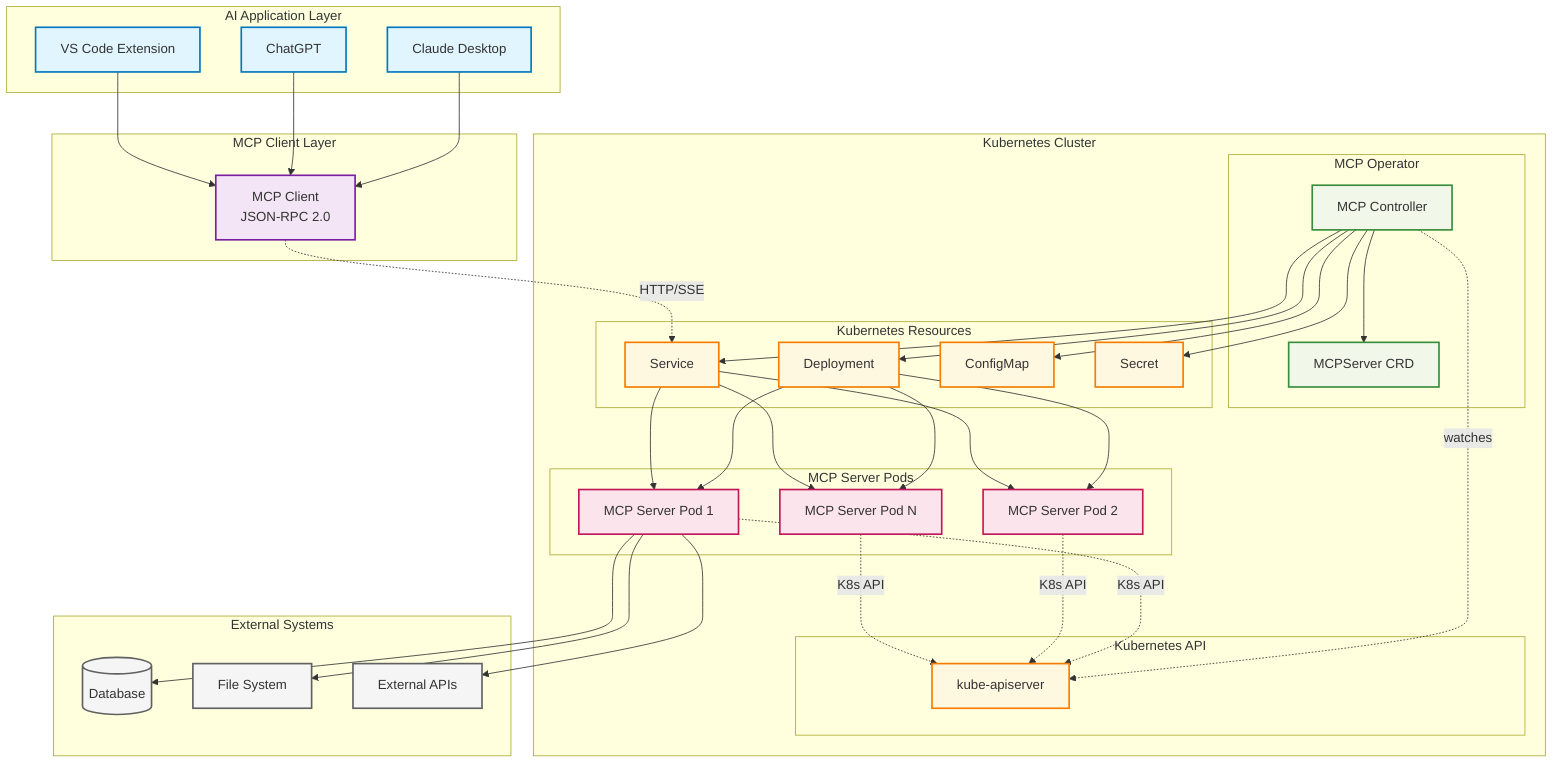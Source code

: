 graph TB
    subgraph "AI Application Layer"
        Claude[Claude Desktop]
        ChatGPT[ChatGPT]
        VSCode[VS Code Extension]
    end
    
    subgraph "MCP Client Layer"
        MCPClient[MCP Client<br/>JSON-RPC 2.0]
    end
    
    subgraph "Kubernetes Cluster"
        subgraph "MCP Operator"
            Controller[MCP Controller]
            CRD[MCPServer CRD]
        end
        
        subgraph "Kubernetes Resources"
            Deployment[Deployment]
            Service[Service]
            ConfigMap[ConfigMap]
            Secret[Secret]
        end
        
        subgraph "MCP Server Pods"
            Pod1[MCP Server Pod 1]
            Pod2[MCP Server Pod 2]
            Pod3[MCP Server Pod N]
        end
        
        subgraph "Kubernetes API"
            APIServer[kube-apiserver]
        end
    end
    
    subgraph "External Systems"
        Database[(Database)]
        FileSystem[File System]
        APIs[External APIs]
    end
    
    %% AI Application to MCP Client connections
    Claude --> MCPClient
    ChatGPT --> MCPClient
    VSCode --> MCPClient
    
    %% MCP Client to Services
    MCPClient -.->|HTTP/SSE| Service
    
    %% Controller relationships
    Controller --> CRD
    Controller --> Deployment
    Controller --> Service
    Controller --> ConfigMap
    Controller --> Secret
    Controller -.->|watches| APIServer
    
    %% Deployment to Pods
    Deployment --> Pod1
    Deployment --> Pod2
    Deployment --> Pod3
    
    %% Service to Pods
    Service --> Pod1
    Service --> Pod2
    Service --> Pod3
    
    %% MCP Server connections to external systems
    Pod1 -.->|K8s API| APIServer
    Pod2 -.->|K8s API| APIServer
    Pod3 -.->|K8s API| APIServer
    
    Pod1 --> Database
    Pod1 --> FileSystem
    Pod1 --> APIs
    
    %% Styling
    classDef aiApp fill:#e1f5fe,stroke:#0277bd,stroke-width:2px
    classDef mcpClient fill:#f3e5f5,stroke:#7b1fa2,stroke-width:2px
    classDef operator fill:#f1f8e9,stroke:#388e3c,stroke-width:2px
    classDef k8sResource fill:#fff8e1,stroke:#f57c00,stroke-width:2px
    classDef mcpPod fill:#fce4ec,stroke:#c2185b,stroke-width:2px
    classDef external fill:#f5f5f5,stroke:#616161,stroke-width:2px
    
    class Claude,ChatGPT,VSCode aiApp
    class MCPClient mcpClient
    class Controller,CRD operator
    class Deployment,Service,ConfigMap,Secret,APIServer k8sResource
    class Pod1,Pod2,Pod3 mcpPod
    class Database,FileSystem,APIs external